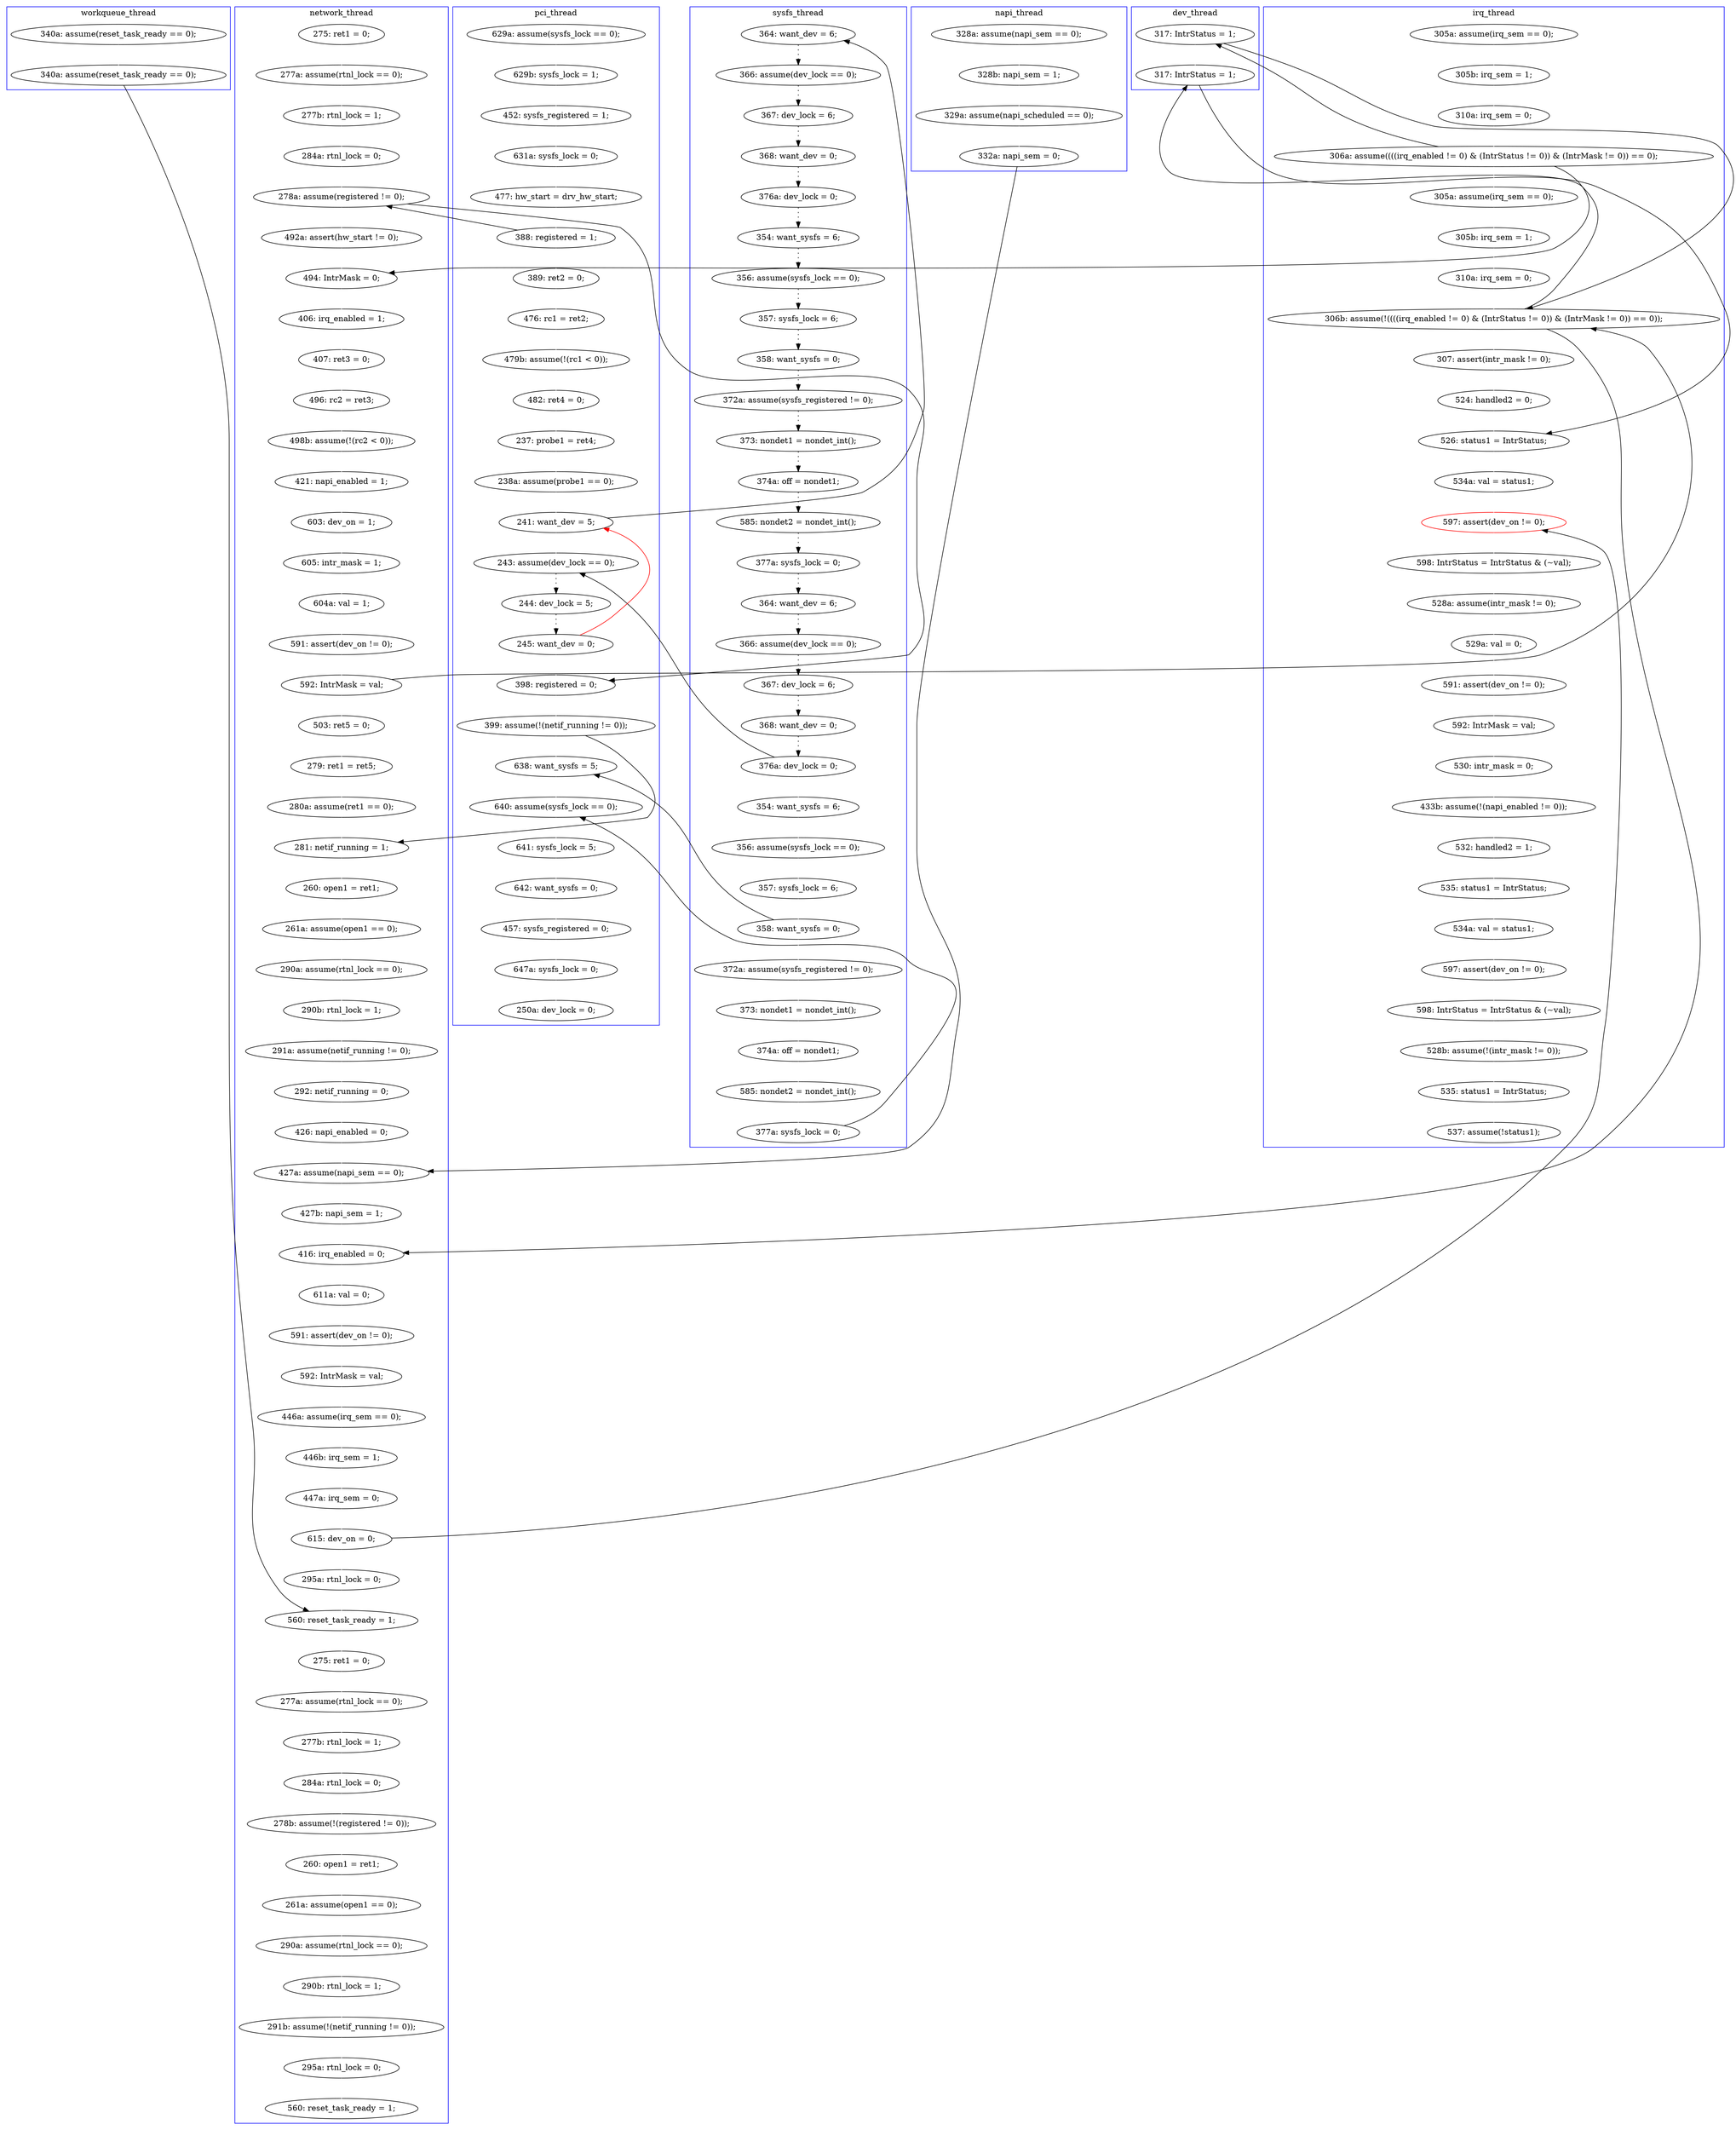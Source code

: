 digraph Counterexample {
	29 -> 31 [color = white, style = solid]
	234 -> 236 [color = white, style = solid]
	99 -> 100 [color = white, style = solid]
	201 -> 276 [color = white, style = solid]
	246 -> 276 [color = black, style = solid, constraint = false]
	163 -> 164 [color = black, style = dotted]
	209 -> 211 [color = white, style = solid]
	295 -> 308 [color = white, style = solid]
	94 -> 95 [color = black, style = dotted]
	76 -> 77 [color = white, style = solid]
	86 -> 163 [color = white, style = solid]
	123 -> 130 [color = white, style = solid]
	89 -> 99 [color = white, style = solid]
	243 -> 246 [color = white, style = solid]
	154 -> 155 [color = white, style = solid]
	198 -> 202 [color = white, style = solid]
	109 -> 114 [color = black, style = dotted]
	261 -> 262 [color = white, style = solid]
	165 -> 171 [color = white, style = solid]
	184 -> 186 [color = white, style = solid]
	129 -> 131 [color = white, style = solid]
	61 -> 68 [color = white, style = solid]
	130 -> 136 [color = white, style = solid]
	226 -> 230 [color = white, style = solid]
	314 -> 319 [color = white, style = solid]
	80 -> 81 [color = white, style = solid]
	203 -> 206 [color = white, style = solid]
	77 -> 80 [color = white, style = solid]
	186 -> 192 [color = black, style = solid, constraint = false]
	141 -> 142 [color = white, style = solid]
	136 -> 137 [color = white, style = solid]
	43 -> 65 [color = white, style = solid]
	75 -> 113 [color = black, style = solid, constraint = false]
	265 -> 297 [color = white, style = solid]
	81 -> 82 [color = white, style = solid]
	307 -> 314 [color = white, style = solid]
	161 -> 162 [color = white, style = solid]
	267 -> 269 [color = white, style = solid]
	35 -> 118 [color = black, style = solid, constraint = false]
	87 -> 90 [color = black, style = dotted]
	82 -> 85 [color = white, style = solid]
	158 -> 180 [color = white, style = solid]
	100 -> 101 [color = white, style = solid]
	172 -> 176 [color = white, style = solid]
	309 -> 312 [color = white, style = solid]
	179 -> 195 [color = white, style = solid]
	90 -> 91 [color = black, style = dotted]
	65 -> 225 [color = black, style = solid, constraint = false]
	173 -> 209 [color = white, style = solid]
	145 -> 149 [color = white, style = solid]
	56 -> 61 [color = white, style = solid]
	106 -> 109 [color = black, style = dotted]
	308 -> 309 [color = white, style = solid]
	269 -> 273 [color = white, style = solid]
	262 -> 263 [color = white, style = solid]
	105 -> 106 [color = black, style = dotted]
	211 -> 212 [color = white, style = solid]
	212 -> 213 [color = white, style = solid]
	123 -> 163 [color = black, style = solid, constraint = false]
	281 -> 283 [color = white, style = solid]
	192 -> 199 [color = black, style = solid, constraint = false]
	118 -> 192 [color = white, style = solid]
	101 -> 113 [color = white, style = solid]
	284 -> 286 [color = white, style = solid]
	237 -> 241 [color = white, style = solid]
	140 -> 141 [color = white, style = solid]
	224 -> 225 [color = white, style = solid]
	122 -> 123 [color = black, style = dotted]
	131 -> 140 [color = white, style = solid]
	51 -> 148 [color = white, style = solid]
	292 -> 293 [color = white, style = solid]
	283 -> 284 [color = white, style = solid]
	305 -> 307 [color = white, style = solid]
	116 -> 120 [color = black, style = dotted]
	300 -> 304 [color = white, style = solid]
	171 -> 173 [color = white, style = solid]
	165 -> 86 [color = red, style = solid, constraint = false]
	242 -> 243 [color = white, style = solid]
	230 -> 234 [color = white, style = solid]
	215 -> 216 [color = white, style = solid]
	176 -> 186 [color = black, style = solid, constraint = false]
	263 -> 265 [color = white, style = solid]
	91 -> 92 [color = black, style = dotted]
	113 -> 129 [color = white, style = solid]
	114 -> 116 [color = black, style = dotted]
	277 -> 280 [color = white, style = solid]
	40 -> 41 [color = white, style = solid]
	31 -> 35 [color = white, style = solid]
	213 -> 267 [color = white, style = solid]
	216 -> 218 [color = white, style = solid]
	293 -> 295 [color = white, style = solid]
	149 -> 160 [color = white, style = solid]
	95 -> 96 [color = black, style = dotted]
	286 -> 290 [color = white, style = solid]
	96 -> 97 [color = black, style = dotted]
	180 -> 211 [color = black, style = solid, constraint = false]
	236 -> 237 [color = white, style = solid]
	160 -> 161 [color = white, style = solid]
	121 -> 122 [color = black, style = dotted]
	297 -> 300 [color = white, style = solid]
	75 -> 76 [color = white, style = solid]
	50 -> 56 [color = white, style = solid]
	280 -> 281 [color = white, style = solid]
	138 -> 209 [color = black, style = solid, constraint = false]
	28 -> 29 [color = white, style = solid]
	246 -> 249 [color = white, style = solid]
	86 -> 87 [color = black, style = solid, constraint = false]
	176 -> 179 [color = white, style = solid]
	85 -> 86 [color = white, style = solid]
	162 -> 172 [color = white, style = solid]
	254 -> 260 [color = white, style = solid]
	35 -> 131 [color = black, style = solid, constraint = false]
	260 -> 261 [color = white, style = solid]
	199 -> 201 [color = white, style = solid]
	202 -> 203 [color = white, style = solid]
	290 -> 292 [color = white, style = solid]
	35 -> 182 [color = white, style = solid]
	153 -> 154 [color = white, style = solid]
	97 -> 104 [color = black, style = dotted]
	41 -> 43 [color = white, style = solid]
	276 -> 277 [color = white, style = solid]
	312 -> 332 [color = white, style = solid]
	195 -> 198 [color = white, style = solid]
	186 -> 230 [color = black, style = solid, constraint = false]
	104 -> 105 [color = black, style = dotted]
	137 -> 138 [color = white, style = solid]
	142 -> 145 [color = white, style = solid]
	173 -> 202 [color = black, style = solid, constraint = false]
	188 -> 194 [color = white, style = solid]
	68 -> 75 [color = white, style = solid]
	218 -> 219 [color = white, style = solid]
	304 -> 305 [color = white, style = solid]
	219 -> 224 [color = white, style = solid]
	138 -> 153 [color = white, style = solid]
	118 -> 186 [color = black, style = solid, constraint = false]
	182 -> 183 [color = white, style = solid]
	113 -> 171 [color = black, style = solid, constraint = false]
	186 -> 188 [color = white, style = solid]
	332 -> 334 [color = white, style = solid]
	120 -> 121 [color = black, style = dotted]
	241 -> 242 [color = white, style = solid]
	155 -> 158 [color = white, style = solid]
	206 -> 215 [color = white, style = solid]
	93 -> 94 [color = black, style = dotted]
	148 -> 254 [color = black, style = solid, constraint = false]
	183 -> 184 [color = white, style = solid]
	225 -> 226 [color = white, style = solid]
	164 -> 165 [color = black, style = dotted]
	249 -> 254 [color = white, style = solid]
	92 -> 93 [color = black, style = dotted]
	49 -> 50 [color = white, style = solid]
	194 -> 199 [color = white, style = solid]
	subgraph cluster5 {
		label = workqueue_thread
		color = blue
		148  [label = "340a: assume(reset_task_ready == 0);"]
		51  [label = "340a: assume(reset_task_ready == 0);"]
	}
	subgraph cluster4 {
		label = napi_thread
		color = blue
		43  [label = "329a: assume(napi_scheduled == 0);"]
		41  [label = "328b: napi_sem = 1;"]
		40  [label = "328a: assume(napi_sem == 0);"]
		65  [label = "332a: napi_sem = 0;"]
	}
	subgraph cluster1 {
		label = pci_thread
		color = blue
		273  [label = "250a: dev_lock = 0;"]
		61  [label = "631a: sysfs_lock = 0;"]
		86  [label = "241: want_dev = 5;"]
		80  [label = "479b: assume(!(rc1 < 0));"]
		81  [label = "482: ret4 = 0;"]
		164  [label = "244: dev_lock = 5;"]
		165  [label = "245: want_dev = 0;"]
		211  [label = "640: assume(sysfs_lock == 0);"]
		75  [label = "388: registered = 1;"]
		77  [label = "476: rc1 = ret2;"]
		269  [label = "647a: sysfs_lock = 0;"]
		173  [label = "399: assume(!(netif_running != 0));"]
		56  [label = "452: sysfs_registered = 1;"]
		209  [label = "638: want_sysfs = 5;"]
		76  [label = "389: ret2 = 0;"]
		212  [label = "641: sysfs_lock = 5;"]
		163  [label = "243: assume(dev_lock == 0);"]
		171  [label = "398: registered = 0;"]
		50  [label = "629b: sysfs_lock = 1;"]
		267  [label = "457: sysfs_registered = 0;"]
		213  [label = "642: want_sysfs = 0;"]
		85  [label = "238a: assume(probe1 == 0);"]
		82  [label = "237: probe1 = ret4;"]
		68  [label = "477: hw_start = drv_hw_start;"]
		49  [label = "629a: assume(sysfs_lock == 0);"]
	}
	subgraph cluster3 {
		label = irq_thread
		color = blue
		28  [label = "305a: assume(irq_sem == 0);"]
		332  [label = "535: status1 = IntrStatus;"]
		183  [label = "305b: irq_sem = 1;"]
		29  [label = "305b: irq_sem = 1;"]
		182  [label = "305a: assume(irq_sem == 0);"]
		280  [label = "528a: assume(intr_mask != 0);"]
		277  [label = "598: IntrStatus = IntrStatus & (~val);"]
		290  [label = "433b: assume(!(napi_enabled != 0));"]
		281  [label = "529a: val = 0;"]
		284  [label = "592: IntrMask = val;"]
		286  [label = "530: intr_mask = 0;"]
		293  [label = "535: status1 = IntrStatus;"]
		199  [label = "526: status1 = IntrStatus;"]
		309  [label = "598: IntrStatus = IntrStatus & (~val);"]
		312  [label = "528b: assume(!(intr_mask != 0));"]
		308  [label = "597: assert(dev_on != 0);"]
		292  [label = "532: handled2 = 1;"]
		31  [label = "310a: irq_sem = 0;"]
		295  [label = "534a: val = status1;"]
		186  [label = "306b: assume(!((((irq_enabled != 0) & (IntrStatus != 0)) & (IntrMask != 0)) == 0));"]
		188  [label = "307: assert(intr_mask != 0);"]
		201  [label = "534a: val = status1;"]
		334  [label = "537: assume(!status1);"]
		276  [label = "597: assert(dev_on != 0);", color = red]
		283  [label = "591: assert(dev_on != 0);"]
		35  [label = "306a: assume((((irq_enabled != 0) & (IntrStatus != 0)) & (IntrMask != 0)) == 0);"]
		194  [label = "524: handled2 = 0;"]
		184  [label = "310a: irq_sem = 0;"]
	}
	subgraph cluster7 {
		label = dev_thread
		color = blue
		192  [label = "317: IntrStatus = 1;"]
		118  [label = "317: IntrStatus = 1;"]
	}
	subgraph cluster6 {
		label = sysfs_thread
		color = blue
		138  [label = "358: want_sysfs = 0;"]
		106  [label = "374a: off = nondet1;"]
		109  [label = "585: nondet2 = nondet_int();"]
		116  [label = "364: want_dev = 6;"]
		92  [label = "368: want_dev = 0;"]
		105  [label = "373: nondet1 = nondet_int();"]
		91  [label = "367: dev_lock = 6;"]
		120  [label = "366: assume(dev_lock == 0);"]
		155  [label = "374a: off = nondet1;"]
		95  [label = "356: assume(sysfs_lock == 0);"]
		87  [label = "364: want_dev = 6;"]
		122  [label = "368: want_dev = 0;"]
		130  [label = "354: want_sysfs = 6;"]
		93  [label = "376a: dev_lock = 0;"]
		104  [label = "372a: assume(sysfs_registered != 0);"]
		123  [label = "376a: dev_lock = 0;"]
		97  [label = "358: want_sysfs = 0;"]
		153  [label = "372a: assume(sysfs_registered != 0);"]
		121  [label = "367: dev_lock = 6;"]
		137  [label = "357: sysfs_lock = 6;"]
		114  [label = "377a: sysfs_lock = 0;"]
		180  [label = "377a: sysfs_lock = 0;"]
		154  [label = "373: nondet1 = nondet_int();"]
		90  [label = "366: assume(dev_lock == 0);"]
		136  [label = "356: assume(sysfs_lock == 0);"]
		96  [label = "357: sysfs_lock = 6;"]
		94  [label = "354: want_sysfs = 6;"]
		158  [label = "585: nondet2 = nondet_int();"]
	}
	subgraph cluster2 {
		label = network_thread
		color = blue
		129  [label = "492a: assert(hw_start != 0);"]
		162  [label = "604a: val = 1;"]
		176  [label = "592: IntrMask = val;"]
		226  [label = "427b: napi_sem = 1;"]
		304  [label = "290a: assume(rtnl_lock == 0);"]
		203  [label = "260: open1 = ret1;"]
		145  [label = "498b: assume(!(rc2 < 0));"]
		249  [label = "295a: rtnl_lock = 0;"]
		225  [label = "427a: assume(napi_sem == 0);"]
		243  [label = "447a: irq_sem = 0;"]
		101  [label = "284a: rtnl_lock = 0;"]
		237  [label = "592: IntrMask = val;"]
		202  [label = "281: netif_running = 1;"]
		297  [label = "260: open1 = ret1;"]
		260  [label = "275: ret1 = 0;"]
		241  [label = "446a: assume(irq_sem == 0);"]
		172  [label = "591: assert(dev_on != 0);"]
		149  [label = "421: napi_enabled = 1;"]
		218  [label = "291a: assume(netif_running != 0);"]
		216  [label = "290b: rtnl_lock = 1;"]
		161  [label = "605: intr_mask = 1;"]
		131  [label = "494: IntrMask = 0;"]
		224  [label = "426: napi_enabled = 0;"]
		219  [label = "292: netif_running = 0;"]
		234  [label = "611a: val = 0;"]
		261  [label = "277a: assume(rtnl_lock == 0);"]
		141  [label = "407: ret3 = 0;"]
		262  [label = "277b: rtnl_lock = 1;"]
		319  [label = "560: reset_task_ready = 1;"]
		206  [label = "261a: assume(open1 == 0);"]
		254  [label = "560: reset_task_ready = 1;"]
		307  [label = "291b: assume(!(netif_running != 0));"]
		100  [label = "277b: rtnl_lock = 1;"]
		160  [label = "603: dev_on = 1;"]
		142  [label = "496: rc2 = ret3;"]
		230  [label = "416: irq_enabled = 0;"]
		300  [label = "261a: assume(open1 == 0);"]
		195  [label = "279: ret1 = ret5;"]
		265  [label = "278b: assume(!(registered != 0));"]
		140  [label = "406: irq_enabled = 1;"]
		246  [label = "615: dev_on = 0;"]
		263  [label = "284a: rtnl_lock = 0;"]
		215  [label = "290a: assume(rtnl_lock == 0);"]
		179  [label = "503: ret5 = 0;"]
		314  [label = "295a: rtnl_lock = 0;"]
		113  [label = "278a: assume(registered != 0);"]
		99  [label = "277a: assume(rtnl_lock == 0);"]
		236  [label = "591: assert(dev_on != 0);"]
		242  [label = "446b: irq_sem = 1;"]
		198  [label = "280a: assume(ret1 == 0);"]
		305  [label = "290b: rtnl_lock = 1;"]
		89  [label = "275: ret1 = 0;"]
	}
}